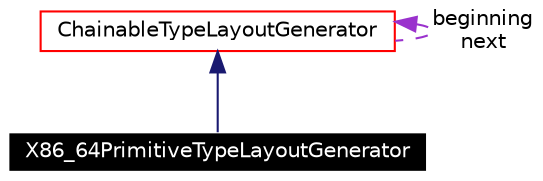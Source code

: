 digraph G
{
  edge [fontname="Helvetica",fontsize=10,labelfontname="Helvetica",labelfontsize=10];
  node [fontname="Helvetica",fontsize=10,shape=record];
  Node1 [label="X86_64PrimitiveTypeLayoutGenerator",height=0.2,width=0.4,color="white", fillcolor="black", style="filled" fontcolor="white"];
  Node2 -> Node1 [dir=back,color="midnightblue",fontsize=10,style="solid",fontname="Helvetica"];
  Node2 [label="ChainableTypeLayoutGenerator",height=0.2,width=0.4,color="red",URL="$classChainableTypeLayoutGenerator.html"];
  Node2 -> Node2 [dir=back,color="darkorchid3",fontsize=10,style="dashed",label="beginning\nnext",fontname="Helvetica"];
}
